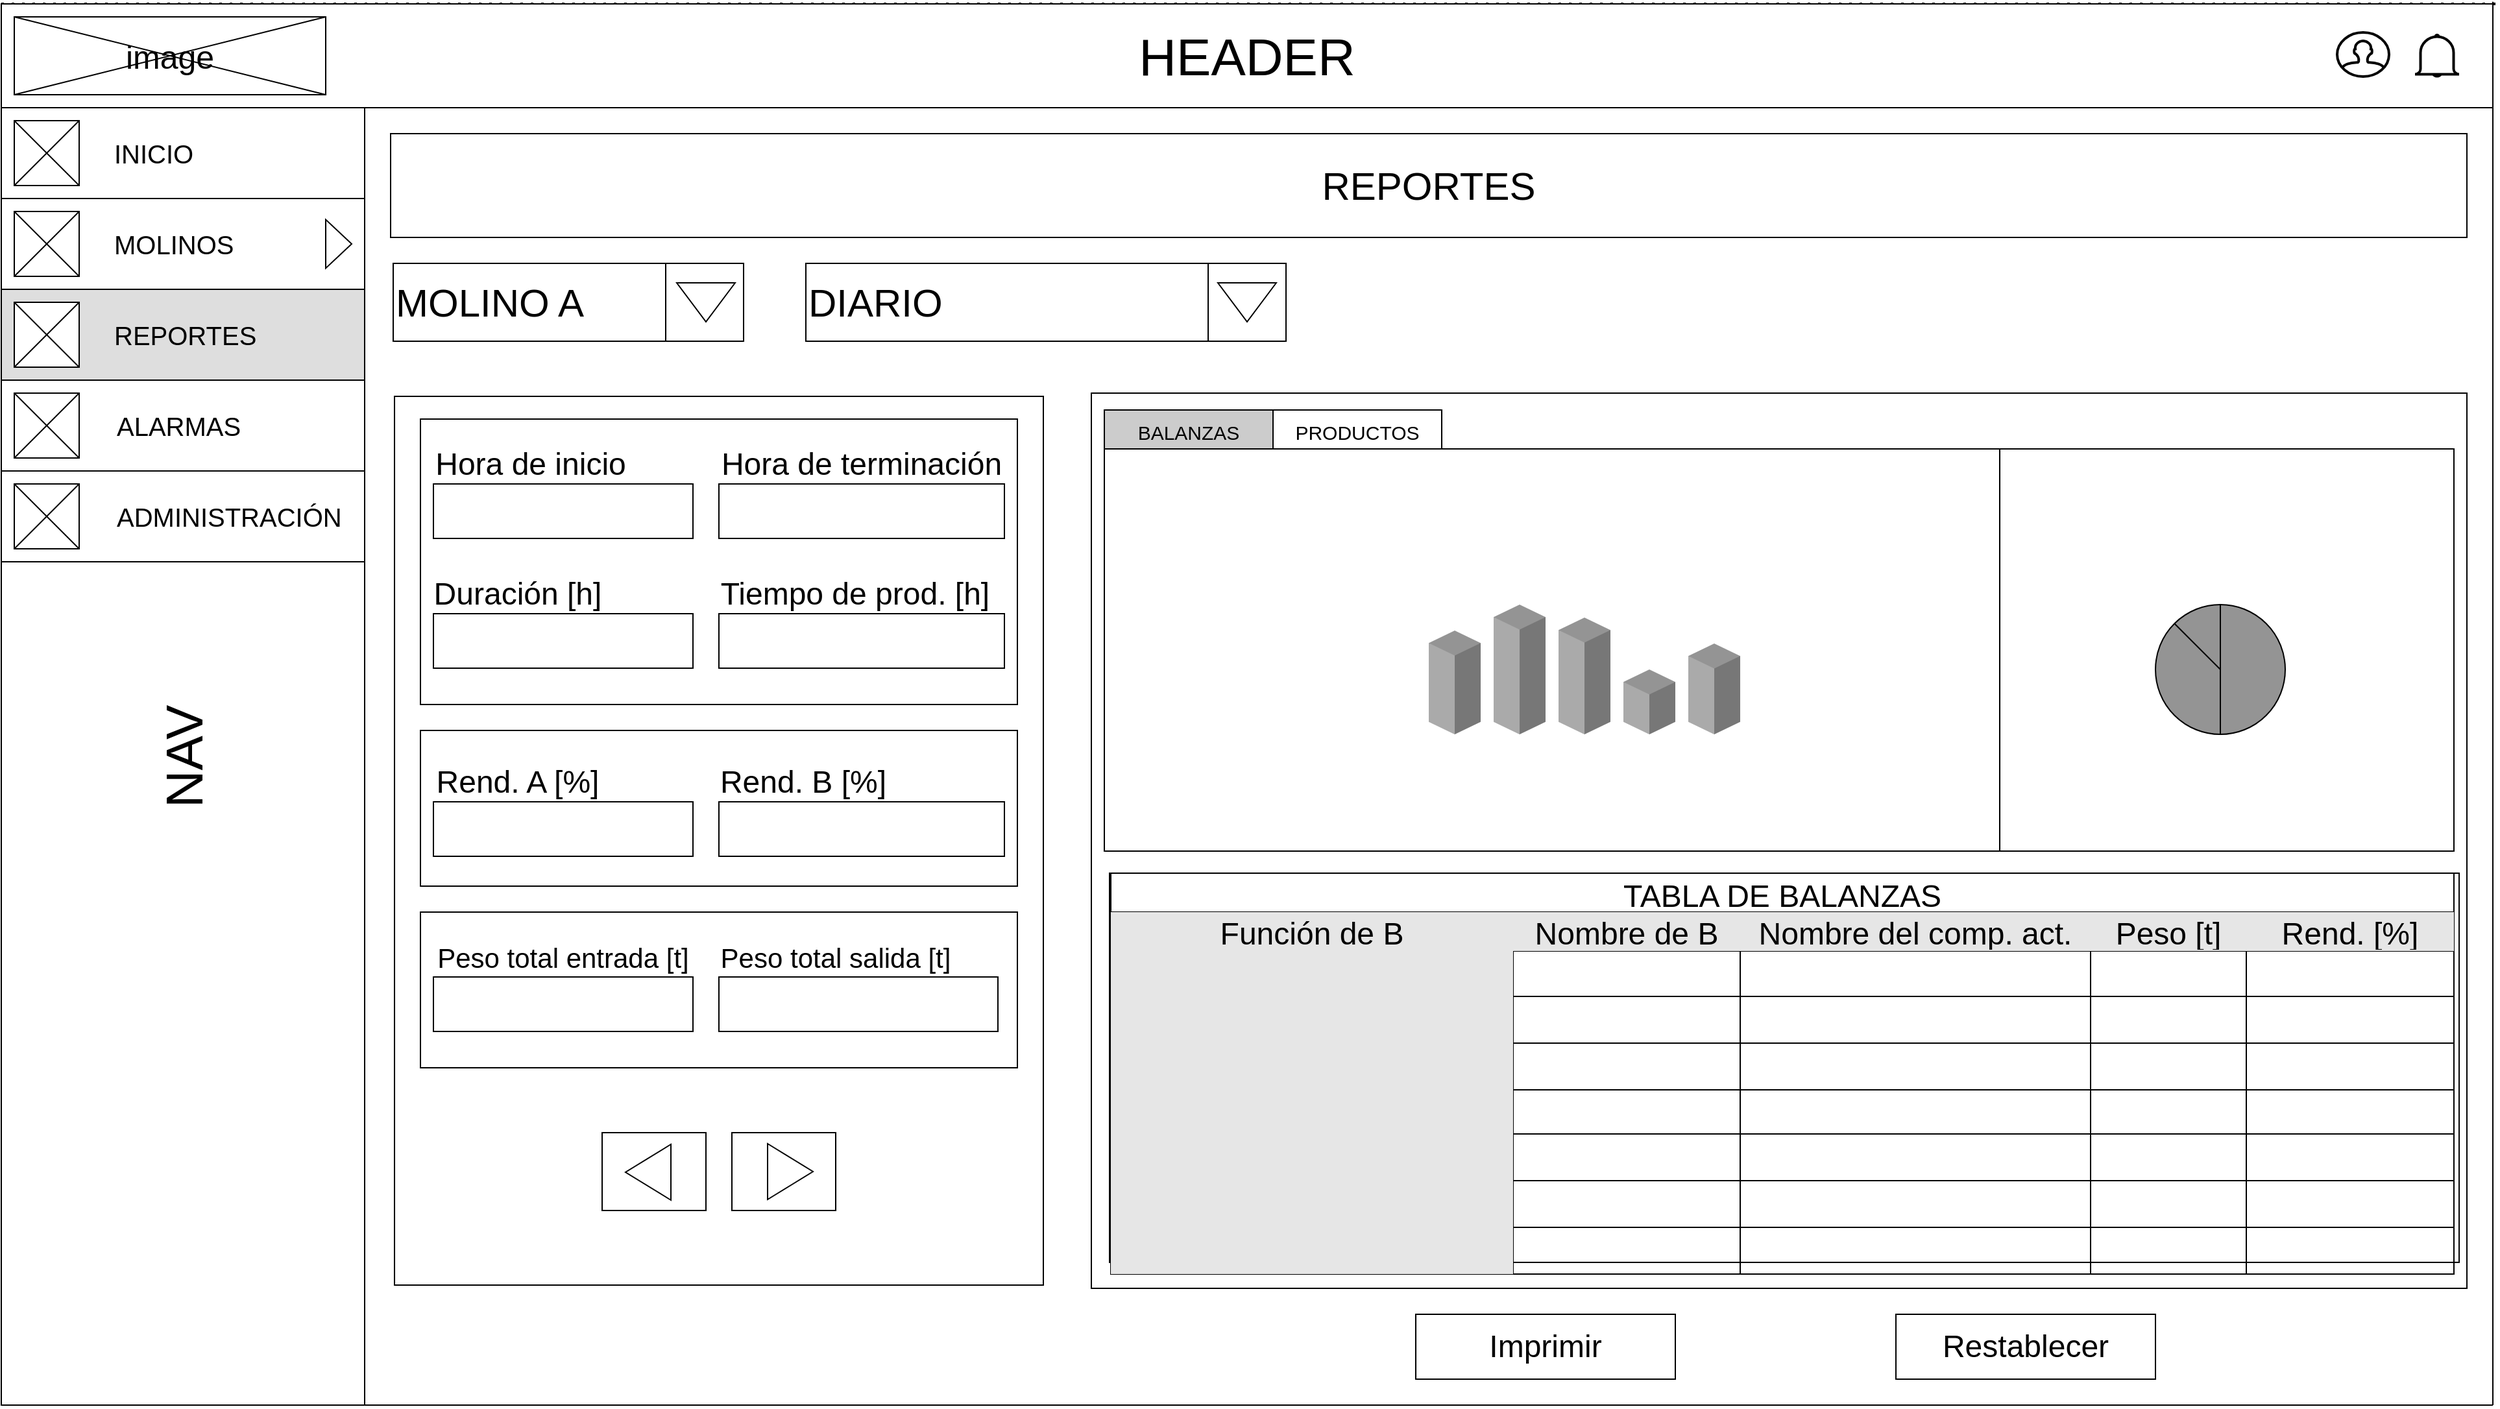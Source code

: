 <mxfile version="20.5.1" type="device"><diagram id="2glHoi217j8CybvizdMZ" name="Página-1"><mxGraphModel dx="560" dy="2443" grid="1" gridSize="10" guides="1" tooltips="1" connect="1" arrows="1" fold="1" page="1" pageScale="1" pageWidth="1920" pageHeight="1200" math="0" shadow="0"><root><mxCell id="0"/><mxCell id="1" parent="0"/><mxCell id="18XisaiHtmilu_qWibwn-179" value="" style="rounded=0;whiteSpace=wrap;html=1;strokeColor=#000000;fontSize=26;fillColor=#FFFFFF;" vertex="1" parent="1"><mxGeometry x="3620" y="300" width="1060" height="690" as="geometry"/></mxCell><mxCell id="18XisaiHtmilu_qWibwn-180" value="" style="rounded=0;whiteSpace=wrap;html=1;fontSize=40;rotation=90;" vertex="1" parent="1"><mxGeometry x="2990.5" y="395" width="685" height="500" as="geometry"/></mxCell><mxCell id="18XisaiHtmilu_qWibwn-181" value="" style="rounded=0;whiteSpace=wrap;html=1;strokeColor=#000000;fontSize=20;" vertex="1" parent="1"><mxGeometry x="3103" y="700" width="460" height="120" as="geometry"/></mxCell><mxCell id="18XisaiHtmilu_qWibwn-182" value="" style="rounded=0;whiteSpace=wrap;html=1;strokeColor=#000000;fontSize=20;" vertex="1" parent="1"><mxGeometry x="3103" y="560" width="460" height="120" as="geometry"/></mxCell><mxCell id="18XisaiHtmilu_qWibwn-183" value="" style="rounded=0;whiteSpace=wrap;html=1;strokeColor=#000000;fontSize=20;" vertex="1" parent="1"><mxGeometry x="3103" y="320" width="460" height="220" as="geometry"/></mxCell><mxCell id="18XisaiHtmilu_qWibwn-184" value="" style="endArrow=none;dashed=1;html=1;rounded=0;fontSize=16;" edge="1" parent="1"><mxGeometry width="50" height="50" relative="1" as="geometry"><mxPoint x="2780" y="1080" as="sourcePoint"/><mxPoint x="2780" y="-4.547e-13" as="targetPoint"/></mxGeometry></mxCell><mxCell id="18XisaiHtmilu_qWibwn-185" value="" style="endArrow=none;html=1;rounded=0;fontSize=16;exitX=1;exitY=1;exitDx=0;exitDy=0;" edge="1" parent="1"><mxGeometry width="50" height="50" relative="1" as="geometry"><mxPoint x="2780" y="1080" as="sourcePoint"/><mxPoint x="4700" y="1080" as="targetPoint"/></mxGeometry></mxCell><mxCell id="18XisaiHtmilu_qWibwn-186" value="" style="endArrow=none;html=1;rounded=0;fontSize=16;" edge="1" parent="1"><mxGeometry width="50" height="50" relative="1" as="geometry"><mxPoint x="4700" y="1080" as="sourcePoint"/><mxPoint x="4700" y="-1.6" as="targetPoint"/></mxGeometry></mxCell><mxCell id="18XisaiHtmilu_qWibwn-187" value="" style="endArrow=none;dashed=1;html=1;dashPattern=1 3;strokeWidth=2;rounded=0;fontSize=16;" edge="1" parent="1"><mxGeometry width="50" height="50" relative="1" as="geometry"><mxPoint x="2780" y="-4.547e-13" as="sourcePoint"/><mxPoint x="4702.353" y="-4.547e-13" as="targetPoint"/></mxGeometry></mxCell><mxCell id="18XisaiHtmilu_qWibwn-188" value="&lt;font style=&quot;font-size: 40px;&quot;&gt;HEADER&lt;/font&gt;" style="rounded=0;whiteSpace=wrap;html=1;fontSize=16;fillColor=#FFFFFF;" vertex="1" parent="1"><mxGeometry x="2780" width="1920" height="80" as="geometry"/></mxCell><mxCell id="18XisaiHtmilu_qWibwn-189" value="&lt;font style=&quot;font-size: 40px;&quot;&gt;NAV&lt;/font&gt;" style="rounded=0;whiteSpace=wrap;html=1;fontSize=16;rotation=-90;fillColor=#FFFFFF;" vertex="1" parent="1"><mxGeometry x="2420" y="440" width="1000" height="280" as="geometry"/></mxCell><mxCell id="18XisaiHtmilu_qWibwn-190" value="&lt;span style=&quot;font-size: 30px;&quot;&gt;REPORTES&lt;/span&gt;" style="rounded=0;whiteSpace=wrap;html=1;fontSize=16;" vertex="1" parent="1"><mxGeometry x="3080" y="100" width="1600" height="80" as="geometry"/></mxCell><mxCell id="18XisaiHtmilu_qWibwn-191" value="" style="rounded=0;whiteSpace=wrap;html=1;fontSize=40;" vertex="1" parent="1"><mxGeometry x="3630" y="343" width="1040" height="310" as="geometry"/></mxCell><mxCell id="18XisaiHtmilu_qWibwn-192" value="" style="rounded=0;whiteSpace=wrap;html=1;fontSize=40;rotation=90;" vertex="1" parent="1"><mxGeometry x="4004" y="300" width="300" height="1040" as="geometry"/></mxCell><mxCell id="18XisaiHtmilu_qWibwn-193" value="" style="rounded=0;whiteSpace=wrap;html=1;fontSize=40;fillColor=#FFFFFF;" vertex="1" parent="1"><mxGeometry x="2780" y="80" width="280" height="70" as="geometry"/></mxCell><mxCell id="18XisaiHtmilu_qWibwn-194" value="" style="rounded=0;whiteSpace=wrap;html=1;fontSize=28;fillColor=#FFFFFF;" vertex="1" parent="1"><mxGeometry x="2780" y="150" width="280" height="70" as="geometry"/></mxCell><mxCell id="18XisaiHtmilu_qWibwn-195" value="" style="whiteSpace=wrap;html=1;aspect=fixed;fontSize=40;" vertex="1" parent="1"><mxGeometry x="2790" y="90" width="50" height="50" as="geometry"/></mxCell><mxCell id="18XisaiHtmilu_qWibwn-196" value="" style="endArrow=none;html=1;rounded=0;fontSize=40;" edge="1" parent="1"><mxGeometry width="50" height="50" relative="1" as="geometry"><mxPoint x="2790" y="140.0" as="sourcePoint"/><mxPoint x="2840" y="90.0" as="targetPoint"/></mxGeometry></mxCell><mxCell id="18XisaiHtmilu_qWibwn-197" value="" style="endArrow=none;html=1;rounded=0;fontSize=40;entryX=0;entryY=0;entryDx=0;entryDy=0;exitX=1;exitY=1;exitDx=0;exitDy=0;" edge="1" parent="1" source="18XisaiHtmilu_qWibwn-195" target="18XisaiHtmilu_qWibwn-195"><mxGeometry width="50" height="50" relative="1" as="geometry"><mxPoint x="2670" y="280" as="sourcePoint"/><mxPoint x="2720" y="230" as="targetPoint"/></mxGeometry></mxCell><mxCell id="18XisaiHtmilu_qWibwn-198" value="" style="whiteSpace=wrap;html=1;aspect=fixed;fontSize=40;" vertex="1" parent="1"><mxGeometry x="2790" y="160" width="50" height="50" as="geometry"/></mxCell><mxCell id="18XisaiHtmilu_qWibwn-199" value="" style="endArrow=none;html=1;rounded=0;fontSize=40;" edge="1" parent="1"><mxGeometry width="50" height="50" relative="1" as="geometry"><mxPoint x="2790" y="210.0" as="sourcePoint"/><mxPoint x="2840" y="160.0" as="targetPoint"/></mxGeometry></mxCell><mxCell id="18XisaiHtmilu_qWibwn-200" value="" style="endArrow=none;html=1;rounded=0;fontSize=40;entryX=0;entryY=0;entryDx=0;entryDy=0;exitX=1;exitY=1;exitDx=0;exitDy=0;" edge="1" parent="1" source="18XisaiHtmilu_qWibwn-198" target="18XisaiHtmilu_qWibwn-198"><mxGeometry width="50" height="50" relative="1" as="geometry"><mxPoint x="2670" y="350" as="sourcePoint"/><mxPoint x="2720" y="300" as="targetPoint"/></mxGeometry></mxCell><mxCell id="18XisaiHtmilu_qWibwn-201" value="&lt;font style=&quot;font-size: 25px;&quot;&gt;image&lt;/font&gt;" style="rounded=0;whiteSpace=wrap;html=1;fontSize=25;" vertex="1" parent="1"><mxGeometry x="2790" y="10" width="240" height="60" as="geometry"/></mxCell><mxCell id="18XisaiHtmilu_qWibwn-202" value="" style="endArrow=none;html=1;rounded=0;fontSize=12;exitX=0;exitY=1;exitDx=0;exitDy=0;entryX=1;entryY=0;entryDx=0;entryDy=0;" edge="1" parent="1" source="18XisaiHtmilu_qWibwn-201" target="18XisaiHtmilu_qWibwn-201"><mxGeometry width="50" height="50" relative="1" as="geometry"><mxPoint x="2860" y="60" as="sourcePoint"/><mxPoint x="2910" y="10" as="targetPoint"/></mxGeometry></mxCell><mxCell id="18XisaiHtmilu_qWibwn-203" value="" style="endArrow=none;html=1;rounded=0;fontSize=12;entryX=0;entryY=0;entryDx=0;entryDy=0;exitX=1;exitY=1;exitDx=0;exitDy=0;" edge="1" parent="1" source="18XisaiHtmilu_qWibwn-201" target="18XisaiHtmilu_qWibwn-201"><mxGeometry width="50" height="50" relative="1" as="geometry"><mxPoint x="2690" y="110" as="sourcePoint"/><mxPoint x="2740" y="60" as="targetPoint"/></mxGeometry></mxCell><mxCell id="18XisaiHtmilu_qWibwn-204" value="MOLINO A" style="rounded=0;whiteSpace=wrap;html=1;fontSize=30;align=left;" vertex="1" parent="1"><mxGeometry x="3082" y="200" width="270" height="60" as="geometry"/></mxCell><mxCell id="18XisaiHtmilu_qWibwn-205" value="DIARIO" style="rounded=0;whiteSpace=wrap;html=1;fontSize=30;align=left;" vertex="1" parent="1"><mxGeometry x="3400" y="200" width="320" height="60" as="geometry"/></mxCell><mxCell id="18XisaiHtmilu_qWibwn-206" value="" style="whiteSpace=wrap;html=1;aspect=fixed;fontSize=30;" vertex="1" parent="1"><mxGeometry x="3292" y="200" width="60" height="60" as="geometry"/></mxCell><mxCell id="18XisaiHtmilu_qWibwn-207" value="" style="whiteSpace=wrap;html=1;aspect=fixed;fontSize=30;" vertex="1" parent="1"><mxGeometry x="3710" y="200" width="60" height="60" as="geometry"/></mxCell><mxCell id="18XisaiHtmilu_qWibwn-208" value="" style="triangle;whiteSpace=wrap;html=1;fontSize=30;rotation=90;" vertex="1" parent="1"><mxGeometry x="3308" y="207.5" width="30" height="45" as="geometry"/></mxCell><mxCell id="18XisaiHtmilu_qWibwn-209" value="" style="triangle;whiteSpace=wrap;html=1;fontSize=30;rotation=90;" vertex="1" parent="1"><mxGeometry x="3725" y="207.5" width="30" height="45" as="geometry"/></mxCell><mxCell id="18XisaiHtmilu_qWibwn-210" value="Hora de inicio" style="text;html=1;strokeColor=none;fillColor=none;align=center;verticalAlign=middle;whiteSpace=wrap;rounded=0;shadow=0;labelBackgroundColor=none;labelBorderColor=none;sketch=0;fontSize=24;" vertex="1" parent="1"><mxGeometry x="3103" y="340" width="170" height="30" as="geometry"/></mxCell><mxCell id="18XisaiHtmilu_qWibwn-211" value="Hora de terminación" style="text;html=1;strokeColor=none;fillColor=none;align=center;verticalAlign=middle;whiteSpace=wrap;rounded=0;shadow=0;labelBackgroundColor=none;labelBorderColor=none;sketch=0;fontSize=24;" vertex="1" parent="1"><mxGeometry x="3323" y="340" width="240" height="30" as="geometry"/></mxCell><mxCell id="18XisaiHtmilu_qWibwn-212" value="" style="rounded=0;whiteSpace=wrap;html=1;shadow=0;labelBackgroundColor=none;labelBorderColor=default;sketch=0;fontSize=24;fillColor=default;gradientColor=none;" vertex="1" parent="1"><mxGeometry x="3113" y="370" width="200" height="42" as="geometry"/></mxCell><mxCell id="18XisaiHtmilu_qWibwn-213" value="" style="rounded=0;whiteSpace=wrap;html=1;shadow=0;labelBackgroundColor=none;labelBorderColor=default;sketch=0;fontSize=24;fillColor=default;gradientColor=none;" vertex="1" parent="1"><mxGeometry x="3333" y="370" width="220" height="42" as="geometry"/></mxCell><mxCell id="18XisaiHtmilu_qWibwn-214" value="Duración [h]" style="text;html=1;strokeColor=none;fillColor=none;align=center;verticalAlign=middle;whiteSpace=wrap;rounded=0;shadow=0;labelBackgroundColor=none;labelBorderColor=none;sketch=0;fontSize=24;" vertex="1" parent="1"><mxGeometry x="3103" y="440" width="150" height="30" as="geometry"/></mxCell><mxCell id="18XisaiHtmilu_qWibwn-215" value="Tiempo de prod. [h]" style="text;html=1;strokeColor=none;fillColor=none;align=center;verticalAlign=middle;whiteSpace=wrap;rounded=0;shadow=0;labelBackgroundColor=none;labelBorderColor=none;sketch=0;fontSize=24;" vertex="1" parent="1"><mxGeometry x="3313" y="440" width="250" height="30" as="geometry"/></mxCell><mxCell id="18XisaiHtmilu_qWibwn-216" value="" style="rounded=0;whiteSpace=wrap;html=1;shadow=0;labelBackgroundColor=none;labelBorderColor=default;sketch=0;fontSize=24;fillColor=default;gradientColor=none;" vertex="1" parent="1"><mxGeometry x="3113" y="470" width="200" height="42" as="geometry"/></mxCell><mxCell id="18XisaiHtmilu_qWibwn-217" value="" style="rounded=0;whiteSpace=wrap;html=1;shadow=0;labelBackgroundColor=none;labelBorderColor=default;sketch=0;fontSize=24;fillColor=default;gradientColor=none;" vertex="1" parent="1"><mxGeometry x="3333" y="470" width="220" height="42" as="geometry"/></mxCell><mxCell id="18XisaiHtmilu_qWibwn-218" value="Rend. A [%]" style="text;html=1;strokeColor=none;fillColor=none;align=center;verticalAlign=middle;whiteSpace=wrap;rounded=0;shadow=0;labelBackgroundColor=none;labelBorderColor=none;sketch=0;fontSize=24;" vertex="1" parent="1"><mxGeometry x="3103" y="585" width="150" height="30" as="geometry"/></mxCell><mxCell id="18XisaiHtmilu_qWibwn-219" value="Rend. B [%]" style="text;html=1;strokeColor=none;fillColor=none;align=center;verticalAlign=middle;whiteSpace=wrap;rounded=0;shadow=0;labelBackgroundColor=none;labelBorderColor=none;sketch=0;fontSize=24;" vertex="1" parent="1"><mxGeometry x="3313" y="585" width="170" height="30" as="geometry"/></mxCell><mxCell id="18XisaiHtmilu_qWibwn-220" value="" style="rounded=0;whiteSpace=wrap;html=1;shadow=0;labelBackgroundColor=none;labelBorderColor=default;sketch=0;fontSize=24;fillColor=default;gradientColor=none;" vertex="1" parent="1"><mxGeometry x="3113" y="615" width="200" height="42" as="geometry"/></mxCell><mxCell id="18XisaiHtmilu_qWibwn-221" value="" style="rounded=0;whiteSpace=wrap;html=1;shadow=0;labelBackgroundColor=none;labelBorderColor=default;sketch=0;fontSize=24;fillColor=default;gradientColor=none;" vertex="1" parent="1"><mxGeometry x="3333" y="615" width="220" height="42" as="geometry"/></mxCell><mxCell id="18XisaiHtmilu_qWibwn-222" value="Peso total entrada [t]" style="text;html=1;strokeColor=none;fillColor=none;align=center;verticalAlign=middle;whiteSpace=wrap;rounded=0;shadow=0;labelBackgroundColor=none;labelBorderColor=none;sketch=0;fontSize=21;" vertex="1" parent="1"><mxGeometry x="3093" y="720" width="240" height="30" as="geometry"/></mxCell><mxCell id="18XisaiHtmilu_qWibwn-223" value="" style="rounded=0;whiteSpace=wrap;html=1;shadow=0;labelBackgroundColor=none;labelBorderColor=default;sketch=0;fontSize=24;fillColor=default;gradientColor=none;" vertex="1" parent="1"><mxGeometry x="3113" y="750" width="200" height="42" as="geometry"/></mxCell><mxCell id="18XisaiHtmilu_qWibwn-224" value="Peso total salida [t]" style="text;html=1;strokeColor=none;fillColor=none;align=center;verticalAlign=middle;whiteSpace=wrap;rounded=0;shadow=0;labelBackgroundColor=none;labelBorderColor=none;sketch=0;fontSize=21;" vertex="1" parent="1"><mxGeometry x="3313" y="720" width="220" height="30" as="geometry"/></mxCell><mxCell id="18XisaiHtmilu_qWibwn-225" value="" style="rounded=0;whiteSpace=wrap;html=1;shadow=0;labelBackgroundColor=none;labelBorderColor=default;sketch=0;fontSize=24;fillColor=default;gradientColor=none;" vertex="1" parent="1"><mxGeometry x="3333" y="750" width="215" height="42" as="geometry"/></mxCell><mxCell id="18XisaiHtmilu_qWibwn-226" value="Imprimir" style="rounded=0;whiteSpace=wrap;html=1;shadow=0;labelBackgroundColor=none;labelBorderColor=none;sketch=0;fontSize=24;fillColor=none;gradientColor=none;" vertex="1" parent="1"><mxGeometry x="3870" y="1010" width="200" height="50" as="geometry"/></mxCell><mxCell id="18XisaiHtmilu_qWibwn-227" value="Restablecer" style="rounded=0;whiteSpace=wrap;html=1;shadow=0;labelBackgroundColor=none;labelBorderColor=none;sketch=0;fontSize=24;fillColor=none;gradientColor=none;" vertex="1" parent="1"><mxGeometry x="4240" y="1010" width="200" height="50" as="geometry"/></mxCell><mxCell id="18XisaiHtmilu_qWibwn-228" value="TABLA DE BALANZAS" style="shape=table;startSize=30;container=1;collapsible=0;childLayout=tableLayout;fontStyle=0;align=center;rounded=0;shadow=0;labelBackgroundColor=none;labelBorderColor=none;sketch=0;fontSize=24;fillColor=none;gradientColor=none;" vertex="1" parent="1"><mxGeometry x="3635" y="670" width="1035" height="309" as="geometry"/></mxCell><mxCell id="18XisaiHtmilu_qWibwn-229" style="shape=tableRow;horizontal=0;startSize=0;swimlaneHead=0;swimlaneBody=0;top=0;left=0;bottom=0;right=0;collapsible=0;dropTarget=0;fillColor=none;points=[[0,0.5],[1,0.5]];portConstraint=eastwest;rounded=0;shadow=0;labelBackgroundColor=none;labelBorderColor=none;sketch=0;fontSize=24;" vertex="1" parent="18XisaiHtmilu_qWibwn-228"><mxGeometry y="30" width="1035" height="30" as="geometry"/></mxCell><mxCell id="18XisaiHtmilu_qWibwn-230" value="Función de B" style="shape=partialRectangle;html=1;whiteSpace=wrap;connectable=0;fillColor=#E6E6E6;top=0;left=0;bottom=0;right=0;overflow=hidden;rounded=0;shadow=0;labelBackgroundColor=none;labelBorderColor=none;sketch=0;fontSize=24;gradientColor=none;strokeColor=#666666;" vertex="1" parent="18XisaiHtmilu_qWibwn-229"><mxGeometry width="310" height="30" as="geometry"><mxRectangle width="310" height="30" as="alternateBounds"/></mxGeometry></mxCell><mxCell id="18XisaiHtmilu_qWibwn-231" value="Nombre de B" style="shape=partialRectangle;html=1;whiteSpace=wrap;connectable=0;fillColor=#E6E6E6;top=0;left=0;bottom=0;right=0;overflow=hidden;rounded=0;shadow=0;labelBackgroundColor=none;labelBorderColor=none;sketch=0;fontSize=24;gradientColor=none;strokeColor=#666666;" vertex="1" parent="18XisaiHtmilu_qWibwn-229"><mxGeometry x="310" width="175" height="30" as="geometry"><mxRectangle width="175" height="30" as="alternateBounds"/></mxGeometry></mxCell><mxCell id="18XisaiHtmilu_qWibwn-232" value="Nombre del comp. act." style="shape=partialRectangle;html=1;whiteSpace=wrap;connectable=0;fillColor=#E6E6E6;top=0;left=0;bottom=0;right=0;overflow=hidden;rounded=0;shadow=0;labelBackgroundColor=none;labelBorderColor=none;sketch=0;fontSize=24;gradientColor=none;strokeColor=#666666;" vertex="1" parent="18XisaiHtmilu_qWibwn-229"><mxGeometry x="485" width="270" height="30" as="geometry"><mxRectangle width="270" height="30" as="alternateBounds"/></mxGeometry></mxCell><mxCell id="18XisaiHtmilu_qWibwn-233" value="Peso [t]" style="shape=partialRectangle;html=1;whiteSpace=wrap;connectable=0;fillColor=#E6E6E6;top=0;left=0;bottom=0;right=0;overflow=hidden;rounded=0;shadow=0;labelBackgroundColor=none;labelBorderColor=none;sketch=0;fontSize=24;gradientColor=none;strokeColor=#666666;" vertex="1" parent="18XisaiHtmilu_qWibwn-229"><mxGeometry x="755" width="120" height="30" as="geometry"><mxRectangle width="120" height="30" as="alternateBounds"/></mxGeometry></mxCell><mxCell id="18XisaiHtmilu_qWibwn-234" value="Rend. [%]" style="shape=partialRectangle;html=1;whiteSpace=wrap;connectable=0;fillColor=#E6E6E6;top=0;left=0;bottom=0;right=0;overflow=hidden;rounded=0;shadow=0;labelBackgroundColor=none;labelBorderColor=none;sketch=0;fontSize=24;gradientColor=none;strokeColor=#666666;" vertex="1" parent="18XisaiHtmilu_qWibwn-229"><mxGeometry x="875" width="160" height="30" as="geometry"><mxRectangle width="160" height="30" as="alternateBounds"/></mxGeometry></mxCell><mxCell id="18XisaiHtmilu_qWibwn-235" style="shape=tableRow;horizontal=0;startSize=0;swimlaneHead=0;swimlaneBody=0;top=0;left=0;bottom=0;right=0;collapsible=0;dropTarget=0;fillColor=none;points=[[0,0.5],[1,0.5]];portConstraint=eastwest;rounded=0;shadow=0;labelBackgroundColor=none;labelBorderColor=none;sketch=0;fontSize=24;" vertex="1" parent="18XisaiHtmilu_qWibwn-228"><mxGeometry y="60" width="1035" height="35" as="geometry"/></mxCell><mxCell id="18XisaiHtmilu_qWibwn-236" value="" style="shape=partialRectangle;html=1;whiteSpace=wrap;connectable=0;fillColor=#E6E6E6;top=0;left=0;bottom=0;right=0;overflow=hidden;rounded=0;shadow=0;labelBackgroundColor=none;labelBorderColor=none;sketch=0;fontSize=24;gradientColor=none;strokeColor=#666666;" vertex="1" parent="18XisaiHtmilu_qWibwn-235"><mxGeometry width="310" height="35" as="geometry"><mxRectangle width="310" height="35" as="alternateBounds"/></mxGeometry></mxCell><mxCell id="18XisaiHtmilu_qWibwn-237" style="shape=partialRectangle;html=1;whiteSpace=wrap;connectable=0;fillColor=none;top=0;left=0;bottom=0;right=0;overflow=hidden;rounded=0;shadow=0;labelBackgroundColor=none;labelBorderColor=none;sketch=0;fontSize=24;" vertex="1" parent="18XisaiHtmilu_qWibwn-235"><mxGeometry x="310" width="175" height="35" as="geometry"><mxRectangle width="175" height="35" as="alternateBounds"/></mxGeometry></mxCell><mxCell id="18XisaiHtmilu_qWibwn-238" style="shape=partialRectangle;html=1;whiteSpace=wrap;connectable=0;fillColor=none;top=0;left=0;bottom=0;right=0;overflow=hidden;rounded=0;shadow=0;labelBackgroundColor=none;labelBorderColor=none;sketch=0;fontSize=24;" vertex="1" parent="18XisaiHtmilu_qWibwn-235"><mxGeometry x="485" width="270" height="35" as="geometry"><mxRectangle width="270" height="35" as="alternateBounds"/></mxGeometry></mxCell><mxCell id="18XisaiHtmilu_qWibwn-239" style="shape=partialRectangle;html=1;whiteSpace=wrap;connectable=0;fillColor=none;top=0;left=0;bottom=0;right=0;overflow=hidden;rounded=0;shadow=0;labelBackgroundColor=none;labelBorderColor=none;sketch=0;fontSize=24;" vertex="1" parent="18XisaiHtmilu_qWibwn-235"><mxGeometry x="755" width="120" height="35" as="geometry"><mxRectangle width="120" height="35" as="alternateBounds"/></mxGeometry></mxCell><mxCell id="18XisaiHtmilu_qWibwn-240" style="shape=partialRectangle;html=1;whiteSpace=wrap;connectable=0;fillColor=none;top=0;left=0;bottom=0;right=0;overflow=hidden;rounded=0;shadow=0;labelBackgroundColor=none;labelBorderColor=none;sketch=0;fontSize=24;" vertex="1" parent="18XisaiHtmilu_qWibwn-235"><mxGeometry x="875" width="160" height="35" as="geometry"><mxRectangle width="160" height="35" as="alternateBounds"/></mxGeometry></mxCell><mxCell id="18XisaiHtmilu_qWibwn-241" style="shape=tableRow;horizontal=0;startSize=0;swimlaneHead=0;swimlaneBody=0;top=0;left=0;bottom=0;right=0;collapsible=0;dropTarget=0;fillColor=none;points=[[0,0.5],[1,0.5]];portConstraint=eastwest;rounded=0;shadow=0;labelBackgroundColor=none;labelBorderColor=none;sketch=0;fontSize=24;" vertex="1" parent="18XisaiHtmilu_qWibwn-228"><mxGeometry y="95" width="1035" height="36" as="geometry"/></mxCell><mxCell id="18XisaiHtmilu_qWibwn-242" value="" style="shape=partialRectangle;html=1;whiteSpace=wrap;connectable=0;fillColor=#E6E6E6;top=0;left=0;bottom=0;right=0;overflow=hidden;rounded=0;shadow=0;labelBackgroundColor=none;labelBorderColor=none;sketch=0;fontSize=24;gradientColor=none;strokeColor=#666666;" vertex="1" parent="18XisaiHtmilu_qWibwn-241"><mxGeometry width="310" height="36" as="geometry"><mxRectangle width="310" height="36" as="alternateBounds"/></mxGeometry></mxCell><mxCell id="18XisaiHtmilu_qWibwn-243" style="shape=partialRectangle;html=1;whiteSpace=wrap;connectable=0;fillColor=none;top=0;left=0;bottom=0;right=0;overflow=hidden;rounded=0;shadow=0;labelBackgroundColor=none;labelBorderColor=none;sketch=0;fontSize=24;" vertex="1" parent="18XisaiHtmilu_qWibwn-241"><mxGeometry x="310" width="175" height="36" as="geometry"><mxRectangle width="175" height="36" as="alternateBounds"/></mxGeometry></mxCell><mxCell id="18XisaiHtmilu_qWibwn-244" style="shape=partialRectangle;html=1;whiteSpace=wrap;connectable=0;fillColor=none;top=0;left=0;bottom=0;right=0;overflow=hidden;rounded=0;shadow=0;labelBackgroundColor=none;labelBorderColor=none;sketch=0;fontSize=24;" vertex="1" parent="18XisaiHtmilu_qWibwn-241"><mxGeometry x="485" width="270" height="36" as="geometry"><mxRectangle width="270" height="36" as="alternateBounds"/></mxGeometry></mxCell><mxCell id="18XisaiHtmilu_qWibwn-245" style="shape=partialRectangle;html=1;whiteSpace=wrap;connectable=0;fillColor=none;top=0;left=0;bottom=0;right=0;overflow=hidden;rounded=0;shadow=0;labelBackgroundColor=none;labelBorderColor=none;sketch=0;fontSize=24;" vertex="1" parent="18XisaiHtmilu_qWibwn-241"><mxGeometry x="755" width="120" height="36" as="geometry"><mxRectangle width="120" height="36" as="alternateBounds"/></mxGeometry></mxCell><mxCell id="18XisaiHtmilu_qWibwn-246" style="shape=partialRectangle;html=1;whiteSpace=wrap;connectable=0;fillColor=none;top=0;left=0;bottom=0;right=0;overflow=hidden;rounded=0;shadow=0;labelBackgroundColor=none;labelBorderColor=none;sketch=0;fontSize=24;" vertex="1" parent="18XisaiHtmilu_qWibwn-241"><mxGeometry x="875" width="160" height="36" as="geometry"><mxRectangle width="160" height="36" as="alternateBounds"/></mxGeometry></mxCell><mxCell id="18XisaiHtmilu_qWibwn-247" style="shape=tableRow;horizontal=0;startSize=0;swimlaneHead=0;swimlaneBody=0;top=0;left=0;bottom=0;right=0;collapsible=0;dropTarget=0;fillColor=none;points=[[0,0.5],[1,0.5]];portConstraint=eastwest;rounded=0;shadow=0;labelBackgroundColor=none;labelBorderColor=none;sketch=0;fontSize=24;" vertex="1" parent="18XisaiHtmilu_qWibwn-228"><mxGeometry y="131" width="1035" height="36" as="geometry"/></mxCell><mxCell id="18XisaiHtmilu_qWibwn-248" value="" style="shape=partialRectangle;html=1;whiteSpace=wrap;connectable=0;fillColor=#E6E6E6;top=0;left=0;bottom=0;right=0;overflow=hidden;rounded=0;shadow=0;labelBackgroundColor=none;labelBorderColor=none;sketch=0;fontSize=24;gradientColor=none;strokeColor=#666666;" vertex="1" parent="18XisaiHtmilu_qWibwn-247"><mxGeometry width="310" height="36" as="geometry"><mxRectangle width="310" height="36" as="alternateBounds"/></mxGeometry></mxCell><mxCell id="18XisaiHtmilu_qWibwn-249" style="shape=partialRectangle;html=1;whiteSpace=wrap;connectable=0;fillColor=none;top=0;left=0;bottom=0;right=0;overflow=hidden;rounded=0;shadow=0;labelBackgroundColor=none;labelBorderColor=none;sketch=0;fontSize=24;" vertex="1" parent="18XisaiHtmilu_qWibwn-247"><mxGeometry x="310" width="175" height="36" as="geometry"><mxRectangle width="175" height="36" as="alternateBounds"/></mxGeometry></mxCell><mxCell id="18XisaiHtmilu_qWibwn-250" style="shape=partialRectangle;html=1;whiteSpace=wrap;connectable=0;fillColor=none;top=0;left=0;bottom=0;right=0;overflow=hidden;rounded=0;shadow=0;labelBackgroundColor=none;labelBorderColor=none;sketch=0;fontSize=24;" vertex="1" parent="18XisaiHtmilu_qWibwn-247"><mxGeometry x="485" width="270" height="36" as="geometry"><mxRectangle width="270" height="36" as="alternateBounds"/></mxGeometry></mxCell><mxCell id="18XisaiHtmilu_qWibwn-251" style="shape=partialRectangle;html=1;whiteSpace=wrap;connectable=0;fillColor=none;top=0;left=0;bottom=0;right=0;overflow=hidden;rounded=0;shadow=0;labelBackgroundColor=none;labelBorderColor=none;sketch=0;fontSize=24;" vertex="1" parent="18XisaiHtmilu_qWibwn-247"><mxGeometry x="755" width="120" height="36" as="geometry"><mxRectangle width="120" height="36" as="alternateBounds"/></mxGeometry></mxCell><mxCell id="18XisaiHtmilu_qWibwn-252" style="shape=partialRectangle;html=1;whiteSpace=wrap;connectable=0;fillColor=none;top=0;left=0;bottom=0;right=0;overflow=hidden;rounded=0;shadow=0;labelBackgroundColor=none;labelBorderColor=none;sketch=0;fontSize=24;" vertex="1" parent="18XisaiHtmilu_qWibwn-247"><mxGeometry x="875" width="160" height="36" as="geometry"><mxRectangle width="160" height="36" as="alternateBounds"/></mxGeometry></mxCell><mxCell id="18XisaiHtmilu_qWibwn-253" style="shape=tableRow;horizontal=0;startSize=0;swimlaneHead=0;swimlaneBody=0;top=0;left=0;bottom=0;right=0;collapsible=0;dropTarget=0;fillColor=none;points=[[0,0.5],[1,0.5]];portConstraint=eastwest;rounded=0;shadow=0;labelBackgroundColor=none;labelBorderColor=none;sketch=0;fontSize=24;" vertex="1" parent="18XisaiHtmilu_qWibwn-228"><mxGeometry y="167" width="1035" height="34" as="geometry"/></mxCell><mxCell id="18XisaiHtmilu_qWibwn-254" value="" style="shape=partialRectangle;html=1;whiteSpace=wrap;connectable=0;fillColor=#E6E6E6;top=0;left=0;bottom=0;right=0;overflow=hidden;rounded=0;shadow=0;labelBackgroundColor=none;labelBorderColor=none;sketch=0;fontSize=24;gradientColor=none;strokeColor=#666666;" vertex="1" parent="18XisaiHtmilu_qWibwn-253"><mxGeometry width="310" height="34" as="geometry"><mxRectangle width="310" height="34" as="alternateBounds"/></mxGeometry></mxCell><mxCell id="18XisaiHtmilu_qWibwn-255" style="shape=partialRectangle;html=1;whiteSpace=wrap;connectable=0;fillColor=none;top=0;left=0;bottom=0;right=0;overflow=hidden;rounded=0;shadow=0;labelBackgroundColor=none;labelBorderColor=none;sketch=0;fontSize=24;" vertex="1" parent="18XisaiHtmilu_qWibwn-253"><mxGeometry x="310" width="175" height="34" as="geometry"><mxRectangle width="175" height="34" as="alternateBounds"/></mxGeometry></mxCell><mxCell id="18XisaiHtmilu_qWibwn-256" style="shape=partialRectangle;html=1;whiteSpace=wrap;connectable=0;fillColor=none;top=0;left=0;bottom=0;right=0;overflow=hidden;rounded=0;shadow=0;labelBackgroundColor=none;labelBorderColor=none;sketch=0;fontSize=24;" vertex="1" parent="18XisaiHtmilu_qWibwn-253"><mxGeometry x="485" width="270" height="34" as="geometry"><mxRectangle width="270" height="34" as="alternateBounds"/></mxGeometry></mxCell><mxCell id="18XisaiHtmilu_qWibwn-257" style="shape=partialRectangle;html=1;whiteSpace=wrap;connectable=0;fillColor=none;top=0;left=0;bottom=0;right=0;overflow=hidden;rounded=0;shadow=0;labelBackgroundColor=none;labelBorderColor=none;sketch=0;fontSize=24;" vertex="1" parent="18XisaiHtmilu_qWibwn-253"><mxGeometry x="755" width="120" height="34" as="geometry"><mxRectangle width="120" height="34" as="alternateBounds"/></mxGeometry></mxCell><mxCell id="18XisaiHtmilu_qWibwn-258" style="shape=partialRectangle;html=1;whiteSpace=wrap;connectable=0;fillColor=none;top=0;left=0;bottom=0;right=0;overflow=hidden;rounded=0;shadow=0;labelBackgroundColor=none;labelBorderColor=none;sketch=0;fontSize=24;" vertex="1" parent="18XisaiHtmilu_qWibwn-253"><mxGeometry x="875" width="160" height="34" as="geometry"><mxRectangle width="160" height="34" as="alternateBounds"/></mxGeometry></mxCell><mxCell id="18XisaiHtmilu_qWibwn-259" value="" style="shape=tableRow;horizontal=0;startSize=0;swimlaneHead=0;swimlaneBody=0;top=0;left=0;bottom=0;right=0;collapsible=0;dropTarget=0;fillColor=none;points=[[0,0.5],[1,0.5]];portConstraint=eastwest;rounded=0;shadow=0;labelBackgroundColor=none;labelBorderColor=none;sketch=0;fontSize=24;" vertex="1" parent="18XisaiHtmilu_qWibwn-228"><mxGeometry y="201" width="1035" height="36" as="geometry"/></mxCell><mxCell id="18XisaiHtmilu_qWibwn-260" value="" style="shape=partialRectangle;html=1;whiteSpace=wrap;connectable=0;fillColor=#E6E6E6;top=0;left=0;bottom=0;right=0;overflow=hidden;rounded=0;shadow=0;labelBackgroundColor=none;labelBorderColor=none;sketch=0;fontSize=24;gradientColor=none;strokeColor=#666666;" vertex="1" parent="18XisaiHtmilu_qWibwn-259"><mxGeometry width="310" height="36" as="geometry"><mxRectangle width="310" height="36" as="alternateBounds"/></mxGeometry></mxCell><mxCell id="18XisaiHtmilu_qWibwn-261" style="shape=partialRectangle;html=1;whiteSpace=wrap;connectable=0;fillColor=none;top=0;left=0;bottom=0;right=0;overflow=hidden;rounded=0;shadow=0;labelBackgroundColor=none;labelBorderColor=none;sketch=0;fontSize=24;" vertex="1" parent="18XisaiHtmilu_qWibwn-259"><mxGeometry x="310" width="175" height="36" as="geometry"><mxRectangle width="175" height="36" as="alternateBounds"/></mxGeometry></mxCell><mxCell id="18XisaiHtmilu_qWibwn-262" style="shape=partialRectangle;html=1;whiteSpace=wrap;connectable=0;fillColor=none;top=0;left=0;bottom=0;right=0;overflow=hidden;rounded=0;shadow=0;labelBackgroundColor=none;labelBorderColor=none;sketch=0;fontSize=24;" vertex="1" parent="18XisaiHtmilu_qWibwn-259"><mxGeometry x="485" width="270" height="36" as="geometry"><mxRectangle width="270" height="36" as="alternateBounds"/></mxGeometry></mxCell><mxCell id="18XisaiHtmilu_qWibwn-263" style="shape=partialRectangle;html=1;whiteSpace=wrap;connectable=0;fillColor=none;top=0;left=0;bottom=0;right=0;overflow=hidden;rounded=0;shadow=0;labelBackgroundColor=none;labelBorderColor=none;sketch=0;fontSize=24;" vertex="1" parent="18XisaiHtmilu_qWibwn-259"><mxGeometry x="755" width="120" height="36" as="geometry"><mxRectangle width="120" height="36" as="alternateBounds"/></mxGeometry></mxCell><mxCell id="18XisaiHtmilu_qWibwn-264" style="shape=partialRectangle;html=1;whiteSpace=wrap;connectable=0;fillColor=none;top=0;left=0;bottom=0;right=0;overflow=hidden;rounded=0;shadow=0;labelBackgroundColor=none;labelBorderColor=none;sketch=0;fontSize=24;" vertex="1" parent="18XisaiHtmilu_qWibwn-259"><mxGeometry x="875" width="160" height="36" as="geometry"><mxRectangle width="160" height="36" as="alternateBounds"/></mxGeometry></mxCell><mxCell id="18XisaiHtmilu_qWibwn-265" value="" style="shape=tableRow;horizontal=0;startSize=0;swimlaneHead=0;swimlaneBody=0;top=0;left=0;bottom=0;right=0;collapsible=0;dropTarget=0;fillColor=none;points=[[0,0.5],[1,0.5]];portConstraint=eastwest;rounded=0;shadow=0;labelBackgroundColor=none;labelBorderColor=none;sketch=0;fontSize=24;" vertex="1" parent="18XisaiHtmilu_qWibwn-228"><mxGeometry y="237" width="1035" height="36" as="geometry"/></mxCell><mxCell id="18XisaiHtmilu_qWibwn-266" value="" style="shape=partialRectangle;html=1;whiteSpace=wrap;connectable=0;fillColor=#E6E6E6;top=0;left=0;bottom=0;right=0;overflow=hidden;rounded=0;shadow=0;labelBackgroundColor=none;labelBorderColor=none;sketch=0;fontSize=24;gradientColor=none;strokeColor=#666666;" vertex="1" parent="18XisaiHtmilu_qWibwn-265"><mxGeometry width="310" height="36" as="geometry"><mxRectangle width="310" height="36" as="alternateBounds"/></mxGeometry></mxCell><mxCell id="18XisaiHtmilu_qWibwn-267" style="shape=partialRectangle;html=1;whiteSpace=wrap;connectable=0;fillColor=none;top=0;left=0;bottom=0;right=0;overflow=hidden;rounded=0;shadow=0;labelBackgroundColor=none;labelBorderColor=none;sketch=0;fontSize=24;" vertex="1" parent="18XisaiHtmilu_qWibwn-265"><mxGeometry x="310" width="175" height="36" as="geometry"><mxRectangle width="175" height="36" as="alternateBounds"/></mxGeometry></mxCell><mxCell id="18XisaiHtmilu_qWibwn-268" style="shape=partialRectangle;html=1;whiteSpace=wrap;connectable=0;fillColor=none;top=0;left=0;bottom=0;right=0;overflow=hidden;rounded=0;shadow=0;labelBackgroundColor=none;labelBorderColor=none;sketch=0;fontSize=24;" vertex="1" parent="18XisaiHtmilu_qWibwn-265"><mxGeometry x="485" width="270" height="36" as="geometry"><mxRectangle width="270" height="36" as="alternateBounds"/></mxGeometry></mxCell><mxCell id="18XisaiHtmilu_qWibwn-269" style="shape=partialRectangle;html=1;whiteSpace=wrap;connectable=0;fillColor=none;top=0;left=0;bottom=0;right=0;overflow=hidden;rounded=0;shadow=0;labelBackgroundColor=none;labelBorderColor=none;sketch=0;fontSize=24;" vertex="1" parent="18XisaiHtmilu_qWibwn-265"><mxGeometry x="755" width="120" height="36" as="geometry"><mxRectangle width="120" height="36" as="alternateBounds"/></mxGeometry></mxCell><mxCell id="18XisaiHtmilu_qWibwn-270" style="shape=partialRectangle;html=1;whiteSpace=wrap;connectable=0;fillColor=none;top=0;left=0;bottom=0;right=0;overflow=hidden;rounded=0;shadow=0;labelBackgroundColor=none;labelBorderColor=none;sketch=0;fontSize=24;" vertex="1" parent="18XisaiHtmilu_qWibwn-265"><mxGeometry x="875" width="160" height="36" as="geometry"><mxRectangle width="160" height="36" as="alternateBounds"/></mxGeometry></mxCell><mxCell id="18XisaiHtmilu_qWibwn-271" value="" style="shape=tableRow;horizontal=0;startSize=0;swimlaneHead=0;swimlaneBody=0;top=0;left=0;bottom=0;right=0;collapsible=0;dropTarget=0;fillColor=none;points=[[0,0.5],[1,0.5]];portConstraint=eastwest;rounded=0;shadow=0;labelBackgroundColor=none;labelBorderColor=none;sketch=0;fontSize=24;" vertex="1" parent="18XisaiHtmilu_qWibwn-228"><mxGeometry y="273" width="1035" height="36" as="geometry"/></mxCell><mxCell id="18XisaiHtmilu_qWibwn-272" value="" style="shape=partialRectangle;html=1;whiteSpace=wrap;connectable=0;fillColor=#E6E6E6;top=0;left=0;bottom=0;right=0;overflow=hidden;rounded=0;shadow=0;labelBackgroundColor=none;labelBorderColor=none;sketch=0;fontSize=24;gradientColor=none;strokeColor=#666666;" vertex="1" parent="18XisaiHtmilu_qWibwn-271"><mxGeometry width="310" height="36" as="geometry"><mxRectangle width="310" height="36" as="alternateBounds"/></mxGeometry></mxCell><mxCell id="18XisaiHtmilu_qWibwn-273" style="shape=partialRectangle;html=1;whiteSpace=wrap;connectable=0;fillColor=none;top=0;left=0;bottom=0;right=0;overflow=hidden;rounded=0;shadow=0;labelBackgroundColor=none;labelBorderColor=none;sketch=0;fontSize=24;" vertex="1" parent="18XisaiHtmilu_qWibwn-271"><mxGeometry x="310" width="175" height="36" as="geometry"><mxRectangle width="175" height="36" as="alternateBounds"/></mxGeometry></mxCell><mxCell id="18XisaiHtmilu_qWibwn-274" style="shape=partialRectangle;html=1;whiteSpace=wrap;connectable=0;fillColor=none;top=0;left=0;bottom=0;right=0;overflow=hidden;rounded=0;shadow=0;labelBackgroundColor=none;labelBorderColor=none;sketch=0;fontSize=24;" vertex="1" parent="18XisaiHtmilu_qWibwn-271"><mxGeometry x="485" width="270" height="36" as="geometry"><mxRectangle width="270" height="36" as="alternateBounds"/></mxGeometry></mxCell><mxCell id="18XisaiHtmilu_qWibwn-275" style="shape=partialRectangle;html=1;whiteSpace=wrap;connectable=0;fillColor=none;top=0;left=0;bottom=0;right=0;overflow=hidden;rounded=0;shadow=0;labelBackgroundColor=none;labelBorderColor=none;sketch=0;fontSize=24;" vertex="1" parent="18XisaiHtmilu_qWibwn-271"><mxGeometry x="755" width="120" height="36" as="geometry"><mxRectangle width="120" height="36" as="alternateBounds"/></mxGeometry></mxCell><mxCell id="18XisaiHtmilu_qWibwn-276" style="shape=partialRectangle;html=1;whiteSpace=wrap;connectable=0;fillColor=none;top=0;left=0;bottom=0;right=0;overflow=hidden;rounded=0;shadow=0;labelBackgroundColor=none;labelBorderColor=none;sketch=0;fontSize=24;" vertex="1" parent="18XisaiHtmilu_qWibwn-271"><mxGeometry x="875" width="160" height="36" as="geometry"><mxRectangle width="160" height="36" as="alternateBounds"/></mxGeometry></mxCell><mxCell id="18XisaiHtmilu_qWibwn-277" value="" style="html=1;verticalLabelPosition=bottom;align=center;labelBackgroundColor=#ffffff;verticalAlign=top;strokeWidth=2;strokeColor=#000000;shadow=0;dashed=0;shape=mxgraph.ios7.icons.bell;" vertex="1" parent="1"><mxGeometry x="4640" y="24" width="34" height="32" as="geometry"/></mxCell><mxCell id="18XisaiHtmilu_qWibwn-278" value="" style="html=1;verticalLabelPosition=bottom;align=center;labelBackgroundColor=#ffffff;verticalAlign=top;strokeWidth=2;strokeColor=#000000;shadow=0;dashed=0;shape=mxgraph.ios7.icons.user;" vertex="1" parent="1"><mxGeometry x="4580" y="22" width="40" height="34" as="geometry"/></mxCell><mxCell id="18XisaiHtmilu_qWibwn-279" value="d" style="group" vertex="1" connectable="0" parent="1"><mxGeometry x="2780" y="220" width="280" height="70" as="geometry"/></mxCell><mxCell id="18XisaiHtmilu_qWibwn-280" value="" style="rounded=0;whiteSpace=wrap;html=1;fontSize=40;fillColor=#DEDEDE;" vertex="1" parent="18XisaiHtmilu_qWibwn-279"><mxGeometry width="280" height="70" as="geometry"/></mxCell><mxCell id="18XisaiHtmilu_qWibwn-281" value="" style="whiteSpace=wrap;html=1;aspect=fixed;fontSize=40;" vertex="1" parent="18XisaiHtmilu_qWibwn-279"><mxGeometry x="10" y="10" width="50" height="50" as="geometry"/></mxCell><mxCell id="18XisaiHtmilu_qWibwn-282" value="" style="endArrow=none;html=1;rounded=0;fontSize=40;" edge="1" parent="18XisaiHtmilu_qWibwn-279"><mxGeometry width="50" height="50" relative="1" as="geometry"><mxPoint x="10" y="60" as="sourcePoint"/><mxPoint x="60" y="10" as="targetPoint"/></mxGeometry></mxCell><mxCell id="18XisaiHtmilu_qWibwn-283" value="" style="endArrow=none;html=1;rounded=0;fontSize=40;entryX=0;entryY=0;entryDx=0;entryDy=0;exitX=1;exitY=1;exitDx=0;exitDy=0;" edge="1" parent="18XisaiHtmilu_qWibwn-279" source="18XisaiHtmilu_qWibwn-281" target="18XisaiHtmilu_qWibwn-281"><mxGeometry width="50" height="50" relative="1" as="geometry"><mxPoint x="-110" y="200" as="sourcePoint"/><mxPoint x="-60" y="150" as="targetPoint"/></mxGeometry></mxCell><mxCell id="18XisaiHtmilu_qWibwn-284" value="REPORTES" style="text;html=1;strokeColor=none;fillColor=none;align=left;verticalAlign=middle;whiteSpace=wrap;rounded=0;fontSize=20;" vertex="1" parent="18XisaiHtmilu_qWibwn-279"><mxGeometry x="85" y="20" width="90" height="30" as="geometry"/></mxCell><mxCell id="18XisaiHtmilu_qWibwn-285" value="d" style="group" vertex="1" connectable="0" parent="1"><mxGeometry x="2780" y="290" width="280" height="70" as="geometry"/></mxCell><mxCell id="18XisaiHtmilu_qWibwn-286" value="" style="rounded=0;whiteSpace=wrap;html=1;fontSize=40;fillColor=#FFFFFF;" vertex="1" parent="18XisaiHtmilu_qWibwn-285"><mxGeometry width="280" height="70" as="geometry"/></mxCell><mxCell id="18XisaiHtmilu_qWibwn-287" value="" style="whiteSpace=wrap;html=1;aspect=fixed;fontSize=40;" vertex="1" parent="18XisaiHtmilu_qWibwn-285"><mxGeometry x="10" y="10" width="50" height="50" as="geometry"/></mxCell><mxCell id="18XisaiHtmilu_qWibwn-288" value="" style="endArrow=none;html=1;rounded=0;fontSize=40;" edge="1" parent="18XisaiHtmilu_qWibwn-285"><mxGeometry width="50" height="50" relative="1" as="geometry"><mxPoint x="10" y="60" as="sourcePoint"/><mxPoint x="60" y="10" as="targetPoint"/></mxGeometry></mxCell><mxCell id="18XisaiHtmilu_qWibwn-289" value="" style="endArrow=none;html=1;rounded=0;fontSize=40;entryX=0;entryY=0;entryDx=0;entryDy=0;exitX=1;exitY=1;exitDx=0;exitDy=0;" edge="1" parent="18XisaiHtmilu_qWibwn-285" source="18XisaiHtmilu_qWibwn-287" target="18XisaiHtmilu_qWibwn-287"><mxGeometry width="50" height="50" relative="1" as="geometry"><mxPoint x="-110" y="200" as="sourcePoint"/><mxPoint x="-60" y="150" as="targetPoint"/></mxGeometry></mxCell><mxCell id="18XisaiHtmilu_qWibwn-290" value="ALARMAS&lt;span style=&quot;color: rgba(0, 0, 0, 0); font-family: monospace; font-size: 0px;&quot;&gt;%3CmxGraphModel%3E%3Croot%3E%3CmxCell%20id%3D%220%22%2F%3E%3CmxCell%20id%3D%221%22%20parent%3D%220%22%2F%3E%3CmxCell%20id%3D%222%22%20value%3D%22MOLINOS%22%20style%3D%22text%3Bhtml%3D1%3BstrokeColor%3Dnone%3BfillColor%3Dnone%3Balign%3Dleft%3BverticalAlign%3Dmiddle%3BwhiteSpace%3Dwrap%3Brounded%3D0%3BfontSize%3D20%3B%22%20vertex%3D%221%22%20parent%3D%221%22%3E%3CmxGeometry%20x%3D%2285%22%20y%3D%22170%22%20width%3D%2290%22%20height%3D%2230%22%20as%3D%22geometry%22%2F%3E%3C%2FmxCell%3E%3C%2Froot%3E%3C%2FmxGraphModel%3E&lt;/span&gt;" style="text;html=1;strokeColor=none;fillColor=none;align=left;verticalAlign=middle;whiteSpace=wrap;rounded=0;fontSize=20;" vertex="1" parent="18XisaiHtmilu_qWibwn-285"><mxGeometry x="87" y="20" width="90" height="30" as="geometry"/></mxCell><mxCell id="18XisaiHtmilu_qWibwn-291" value="d" style="group" vertex="1" connectable="0" parent="1"><mxGeometry x="2780" y="360" width="280" height="70" as="geometry"/></mxCell><mxCell id="18XisaiHtmilu_qWibwn-292" value="" style="rounded=0;whiteSpace=wrap;html=1;fontSize=40;fillColor=#FFFFFF;" vertex="1" parent="18XisaiHtmilu_qWibwn-291"><mxGeometry width="280" height="70" as="geometry"/></mxCell><mxCell id="18XisaiHtmilu_qWibwn-293" value="" style="whiteSpace=wrap;html=1;aspect=fixed;fontSize=40;" vertex="1" parent="18XisaiHtmilu_qWibwn-291"><mxGeometry x="10" y="10" width="50" height="50" as="geometry"/></mxCell><mxCell id="18XisaiHtmilu_qWibwn-294" value="" style="endArrow=none;html=1;rounded=0;fontSize=40;" edge="1" parent="18XisaiHtmilu_qWibwn-291"><mxGeometry width="50" height="50" relative="1" as="geometry"><mxPoint x="10" y="60" as="sourcePoint"/><mxPoint x="60" y="10" as="targetPoint"/></mxGeometry></mxCell><mxCell id="18XisaiHtmilu_qWibwn-295" value="" style="endArrow=none;html=1;rounded=0;fontSize=40;entryX=0;entryY=0;entryDx=0;entryDy=0;exitX=1;exitY=1;exitDx=0;exitDy=0;" edge="1" parent="18XisaiHtmilu_qWibwn-291" source="18XisaiHtmilu_qWibwn-293" target="18XisaiHtmilu_qWibwn-293"><mxGeometry width="50" height="50" relative="1" as="geometry"><mxPoint x="-110" y="200" as="sourcePoint"/><mxPoint x="-60" y="150" as="targetPoint"/></mxGeometry></mxCell><mxCell id="18XisaiHtmilu_qWibwn-296" value="ADMINISTRACIÓN" style="text;html=1;strokeColor=none;fillColor=none;align=left;verticalAlign=middle;whiteSpace=wrap;rounded=0;fontSize=20;" vertex="1" parent="18XisaiHtmilu_qWibwn-291"><mxGeometry x="87" y="20" width="86" height="30" as="geometry"/></mxCell><mxCell id="18XisaiHtmilu_qWibwn-297" value="INICIO" style="text;html=1;strokeColor=none;fillColor=none;align=left;verticalAlign=middle;whiteSpace=wrap;rounded=0;fontSize=20;" vertex="1" parent="1"><mxGeometry x="2865" y="100" width="90" height="30" as="geometry"/></mxCell><mxCell id="18XisaiHtmilu_qWibwn-298" value="MOLINOS" style="text;html=1;strokeColor=none;fillColor=none;align=left;verticalAlign=middle;whiteSpace=wrap;rounded=0;fontSize=20;" vertex="1" parent="1"><mxGeometry x="2865" y="170" width="90" height="30" as="geometry"/></mxCell><mxCell id="18XisaiHtmilu_qWibwn-299" value="" style="group" vertex="1" connectable="0" parent="1"><mxGeometry x="3343" y="870" width="80" height="60" as="geometry"/></mxCell><mxCell id="18XisaiHtmilu_qWibwn-300" value="" style="rounded=0;whiteSpace=wrap;html=1;strokeColor=#000000;fontSize=21;" vertex="1" parent="18XisaiHtmilu_qWibwn-299"><mxGeometry width="80" height="60" as="geometry"/></mxCell><mxCell id="18XisaiHtmilu_qWibwn-301" value="" style="triangle;whiteSpace=wrap;html=1;strokeColor=#000000;fontSize=21;" vertex="1" parent="18XisaiHtmilu_qWibwn-299"><mxGeometry x="27.5" y="8.5" width="35" height="43" as="geometry"/></mxCell><mxCell id="18XisaiHtmilu_qWibwn-302" value="" style="group;rotation=-180;" vertex="1" connectable="0" parent="1"><mxGeometry x="3243" y="870" width="80" height="60" as="geometry"/></mxCell><mxCell id="18XisaiHtmilu_qWibwn-303" value="" style="rounded=0;whiteSpace=wrap;html=1;strokeColor=#000000;fontSize=21;rotation=-180;" vertex="1" parent="18XisaiHtmilu_qWibwn-302"><mxGeometry width="80" height="60" as="geometry"/></mxCell><mxCell id="18XisaiHtmilu_qWibwn-304" value="" style="triangle;whiteSpace=wrap;html=1;strokeColor=#000000;fontSize=21;rotation=-180;" vertex="1" parent="18XisaiHtmilu_qWibwn-302"><mxGeometry x="18" y="9" width="35" height="43" as="geometry"/></mxCell><mxCell id="18XisaiHtmilu_qWibwn-305" value="" style="rounded=0;whiteSpace=wrap;html=1;strokeColor=#000000;fontSize=21;" vertex="1" parent="1"><mxGeometry x="3630" y="343" width="690" height="310" as="geometry"/></mxCell><mxCell id="18XisaiHtmilu_qWibwn-306" value="" style="verticalLabelPosition=bottom;verticalAlign=top;html=1;shape=mxgraph.infographic.shadedCube;isoAngle=15;fillColor=#949494;strokeColor=none;fontStyle=1;fontColor=#10739E;fontSize=12;shadow=0;" vertex="1" parent="1"><mxGeometry x="3880" y="483" width="40" height="80" as="geometry"/></mxCell><mxCell id="18XisaiHtmilu_qWibwn-307" value="" style="verticalLabelPosition=bottom;verticalAlign=top;html=1;shape=mxgraph.infographic.shadedCube;isoAngle=15;fillColor=#949494;strokeColor=none;fontStyle=1;fontColor=#F2931E;fontSize=12;shadow=0;" vertex="1" parent="1"><mxGeometry x="3930" y="463" width="40" height="100" as="geometry"/></mxCell><mxCell id="18XisaiHtmilu_qWibwn-308" value="" style="verticalLabelPosition=bottom;verticalAlign=top;html=1;shape=mxgraph.infographic.shadedCube;isoAngle=15;fillColor=#949494;strokeColor=none;fontStyle=1;fontColor=#AE4132;fontSize=12;shadow=0;" vertex="1" parent="1"><mxGeometry x="3980" y="473" width="40" height="90" as="geometry"/></mxCell><mxCell id="18XisaiHtmilu_qWibwn-309" value="" style="verticalLabelPosition=bottom;verticalAlign=top;html=1;shape=mxgraph.infographic.shadedCube;isoAngle=15;fillColor=#949494;strokeColor=none;fontStyle=1;fontColor=#23445D;fontSize=12;shadow=0;" vertex="1" parent="1"><mxGeometry x="4030" y="513" width="40" height="50" as="geometry"/></mxCell><mxCell id="18XisaiHtmilu_qWibwn-310" value="" style="verticalLabelPosition=bottom;verticalAlign=top;html=1;shape=mxgraph.infographic.shadedCube;isoAngle=15;fillColor=#949494;strokeColor=none;fontStyle=1;fontColor=#12AAB5;fontSize=12;shadow=0;" vertex="1" parent="1"><mxGeometry x="4080" y="493" width="40" height="70" as="geometry"/></mxCell><mxCell id="18XisaiHtmilu_qWibwn-311" value="" style="ellipse;whiteSpace=wrap;html=1;aspect=fixed;strokeColor=#000000;fontSize=21;fillColor=#949494;" vertex="1" parent="1"><mxGeometry x="4440" y="463" width="100" height="100" as="geometry"/></mxCell><mxCell id="18XisaiHtmilu_qWibwn-312" value="" style="endArrow=none;html=1;rounded=0;fontSize=21;exitX=0;exitY=0;exitDx=0;exitDy=0;entryX=0.5;entryY=0.5;entryDx=0;entryDy=0;entryPerimeter=0;" edge="1" parent="1" source="18XisaiHtmilu_qWibwn-311" target="18XisaiHtmilu_qWibwn-311"><mxGeometry width="50" height="50" relative="1" as="geometry"><mxPoint x="4470" y="543" as="sourcePoint"/><mxPoint x="4520" y="493" as="targetPoint"/></mxGeometry></mxCell><mxCell id="18XisaiHtmilu_qWibwn-313" value="" style="endArrow=none;html=1;rounded=0;fontSize=21;entryX=0.5;entryY=0;entryDx=0;entryDy=0;" edge="1" parent="1" target="18XisaiHtmilu_qWibwn-311"><mxGeometry width="50" height="50" relative="1" as="geometry"><mxPoint x="4490" y="513" as="sourcePoint"/><mxPoint x="4550" y="493" as="targetPoint"/></mxGeometry></mxCell><mxCell id="18XisaiHtmilu_qWibwn-314" value="" style="endArrow=none;html=1;rounded=0;fontSize=21;exitX=0.5;exitY=1;exitDx=0;exitDy=0;" edge="1" parent="1" source="18XisaiHtmilu_qWibwn-311"><mxGeometry width="50" height="50" relative="1" as="geometry"><mxPoint x="4450" y="553" as="sourcePoint"/><mxPoint x="4490" y="513" as="targetPoint"/></mxGeometry></mxCell><mxCell id="18XisaiHtmilu_qWibwn-315" value="&lt;font style=&quot;font-size: 15px;&quot;&gt;BALANZAS&lt;/font&gt;" style="rounded=0;whiteSpace=wrap;html=1;fontSize=21;fillColor=#CCCCCC;" vertex="1" parent="1"><mxGeometry x="3630" y="313" width="130" height="30" as="geometry"/></mxCell><mxCell id="18XisaiHtmilu_qWibwn-316" value="&lt;span style=&quot;font-size: 15px;&quot;&gt;PRODUCTOS&lt;/span&gt;" style="rounded=0;whiteSpace=wrap;html=1;fontSize=21;fillColor=#FFFFFF;" vertex="1" parent="1"><mxGeometry x="3760" y="313" width="130" height="30" as="geometry"/></mxCell><mxCell id="18XisaiHtmilu_qWibwn-317" value="" style="triangle;whiteSpace=wrap;html=1;strokeColor=#000000;fontSize=15;fillColor=#FFFFFF;" vertex="1" parent="1"><mxGeometry x="3030" y="166.25" width="20" height="37.5" as="geometry"/></mxCell></root></mxGraphModel></diagram></mxfile>